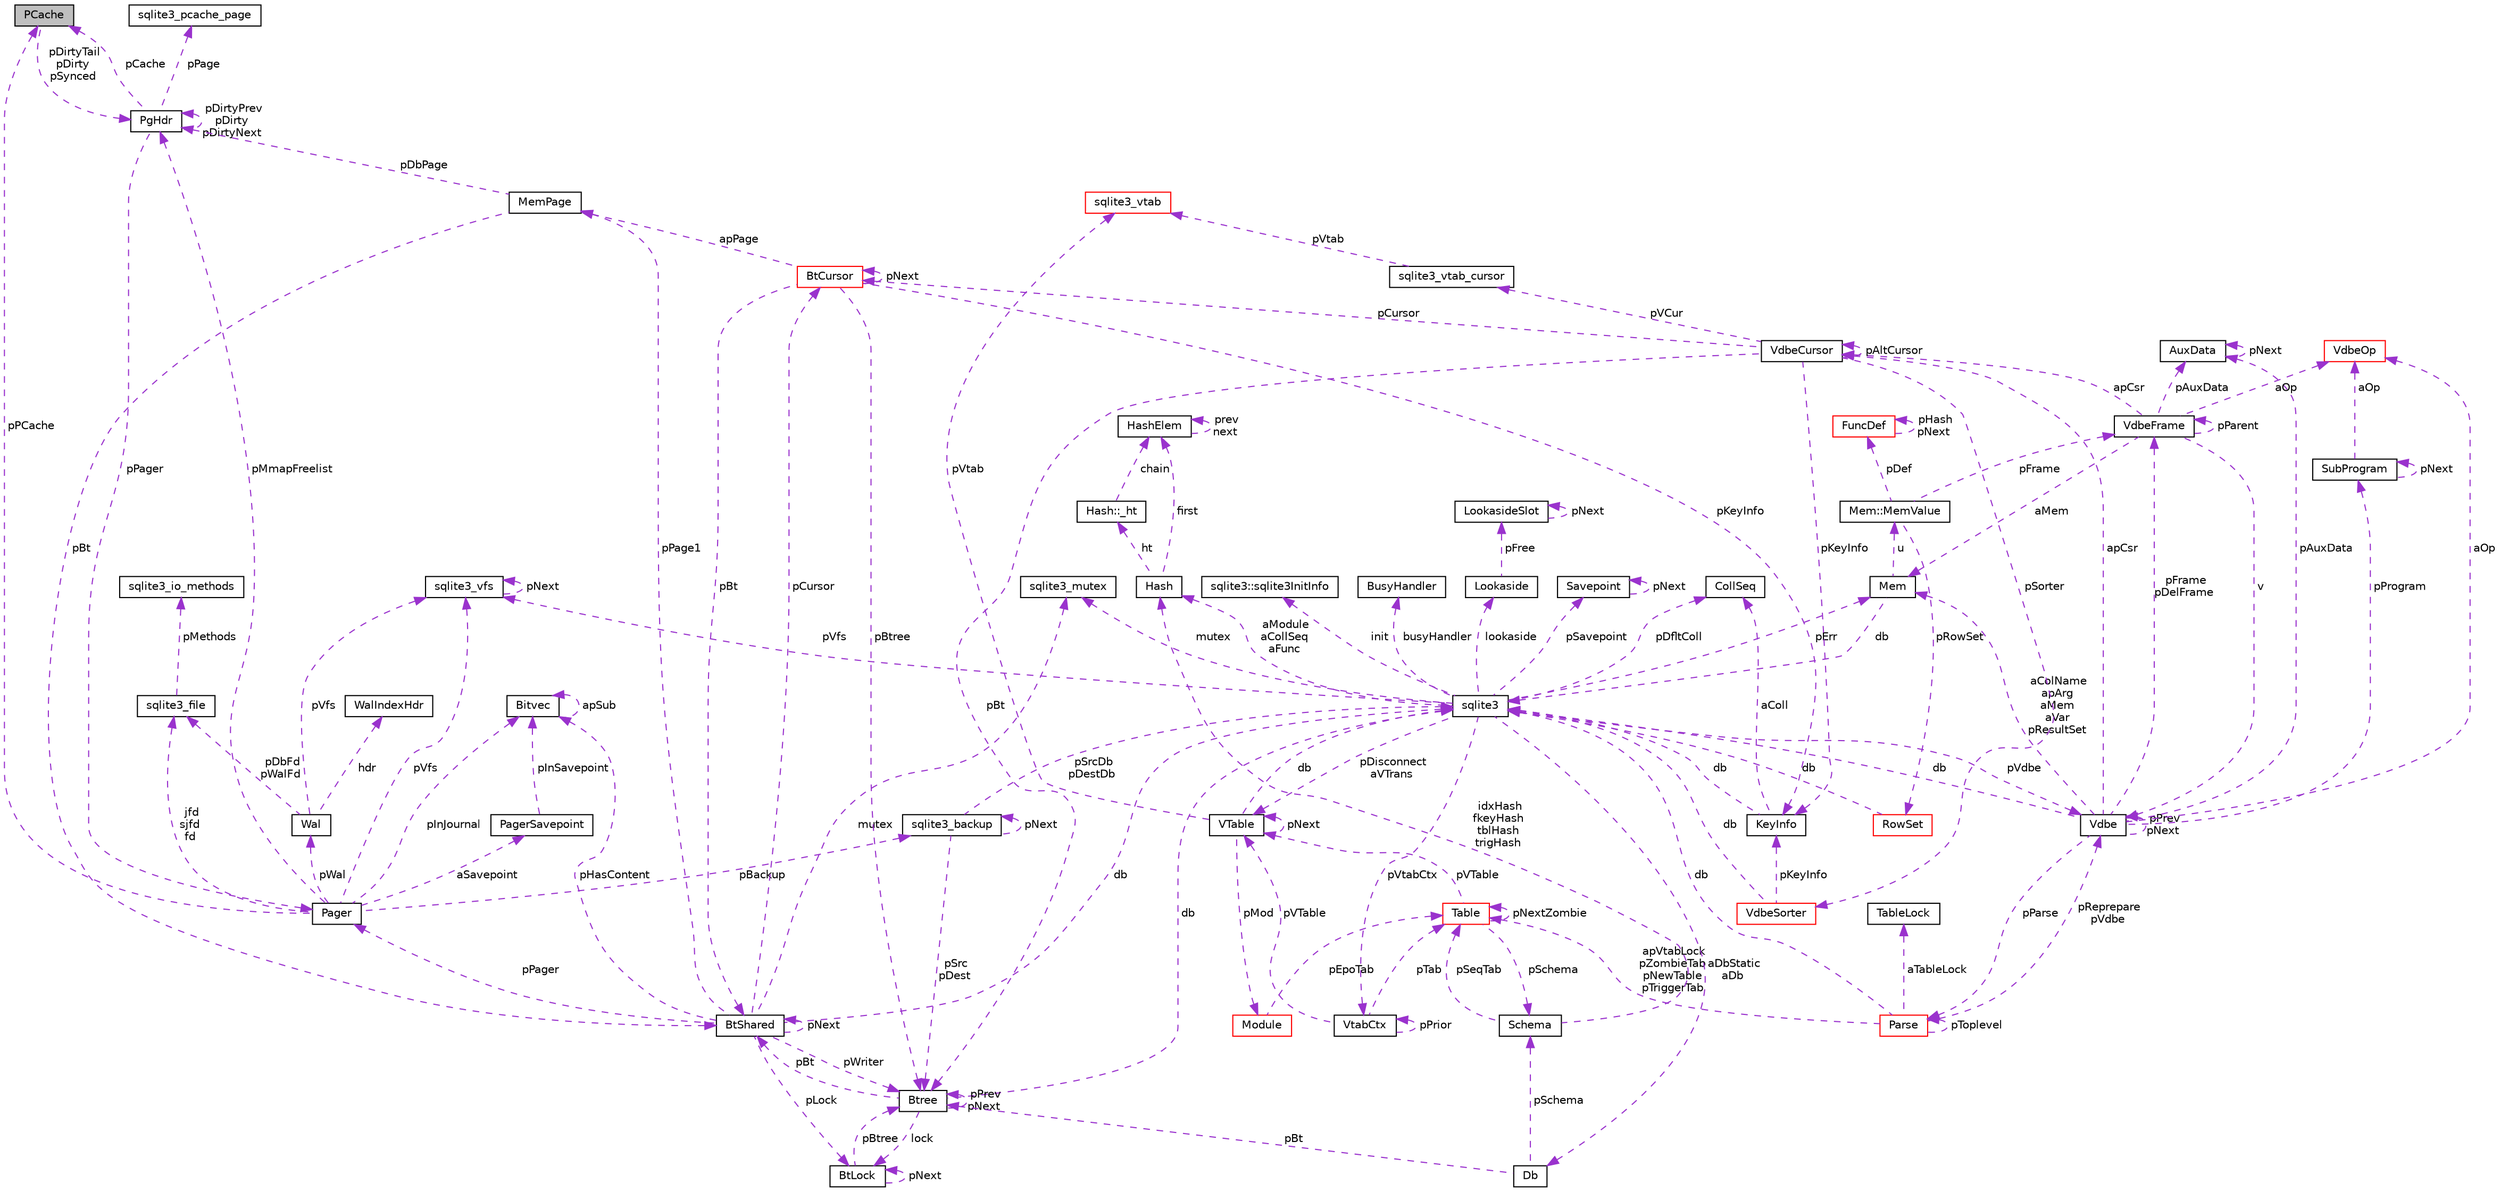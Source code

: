 digraph "PCache"
{
  edge [fontname="Helvetica",fontsize="10",labelfontname="Helvetica",labelfontsize="10"];
  node [fontname="Helvetica",fontsize="10",shape=record];
  Node1 [label="PCache",height=0.2,width=0.4,color="black", fillcolor="grey75", style="filled", fontcolor="black"];
  Node2 -> Node1 [dir="back",color="darkorchid3",fontsize="10",style="dashed",label=" pDirtyTail\npDirty\npSynced" ,fontname="Helvetica"];
  Node2 [label="PgHdr",height=0.2,width=0.4,color="black", fillcolor="white", style="filled",URL="$structPgHdr.html"];
  Node3 -> Node2 [dir="back",color="darkorchid3",fontsize="10",style="dashed",label=" pPage" ,fontname="Helvetica"];
  Node3 [label="sqlite3_pcache_page",height=0.2,width=0.4,color="black", fillcolor="white", style="filled",URL="$structsqlite3__pcache__page.html"];
  Node1 -> Node2 [dir="back",color="darkorchid3",fontsize="10",style="dashed",label=" pCache" ,fontname="Helvetica"];
  Node2 -> Node2 [dir="back",color="darkorchid3",fontsize="10",style="dashed",label=" pDirtyPrev\npDirty\npDirtyNext" ,fontname="Helvetica"];
  Node4 -> Node2 [dir="back",color="darkorchid3",fontsize="10",style="dashed",label=" pPager" ,fontname="Helvetica"];
  Node4 [label="Pager",height=0.2,width=0.4,color="black", fillcolor="white", style="filled",URL="$structPager.html"];
  Node1 -> Node4 [dir="back",color="darkorchid3",fontsize="10",style="dashed",label=" pPCache" ,fontname="Helvetica"];
  Node5 -> Node4 [dir="back",color="darkorchid3",fontsize="10",style="dashed",label=" pBackup" ,fontname="Helvetica"];
  Node5 [label="sqlite3_backup",height=0.2,width=0.4,color="black", fillcolor="white", style="filled",URL="$structsqlite3__backup.html"];
  Node5 -> Node5 [dir="back",color="darkorchid3",fontsize="10",style="dashed",label=" pNext" ,fontname="Helvetica"];
  Node6 -> Node5 [dir="back",color="darkorchid3",fontsize="10",style="dashed",label=" pSrcDb\npDestDb" ,fontname="Helvetica"];
  Node6 [label="sqlite3",height=0.2,width=0.4,color="black", fillcolor="white", style="filled",URL="$structsqlite3.html"];
  Node7 -> Node6 [dir="back",color="darkorchid3",fontsize="10",style="dashed",label=" pErr" ,fontname="Helvetica"];
  Node7 [label="Mem",height=0.2,width=0.4,color="black", fillcolor="white", style="filled",URL="$structMem.html"];
  Node8 -> Node7 [dir="back",color="darkorchid3",fontsize="10",style="dashed",label=" u" ,fontname="Helvetica"];
  Node8 [label="Mem::MemValue",height=0.2,width=0.4,color="black", fillcolor="white", style="filled",URL="$unionMem_1_1MemValue.html"];
  Node9 -> Node8 [dir="back",color="darkorchid3",fontsize="10",style="dashed",label=" pFrame" ,fontname="Helvetica"];
  Node9 [label="VdbeFrame",height=0.2,width=0.4,color="black", fillcolor="white", style="filled",URL="$structVdbeFrame.html"];
  Node7 -> Node9 [dir="back",color="darkorchid3",fontsize="10",style="dashed",label=" aMem" ,fontname="Helvetica"];
  Node10 -> Node9 [dir="back",color="darkorchid3",fontsize="10",style="dashed",label=" v" ,fontname="Helvetica"];
  Node10 [label="Vdbe",height=0.2,width=0.4,color="black", fillcolor="white", style="filled",URL="$structVdbe.html"];
  Node7 -> Node10 [dir="back",color="darkorchid3",fontsize="10",style="dashed",label=" aColName\napArg\naMem\naVar\npResultSet" ,fontname="Helvetica"];
  Node10 -> Node10 [dir="back",color="darkorchid3",fontsize="10",style="dashed",label=" pPrev\npNext" ,fontname="Helvetica"];
  Node6 -> Node10 [dir="back",color="darkorchid3",fontsize="10",style="dashed",label=" db" ,fontname="Helvetica"];
  Node9 -> Node10 [dir="back",color="darkorchid3",fontsize="10",style="dashed",label=" pFrame\npDelFrame" ,fontname="Helvetica"];
  Node11 -> Node10 [dir="back",color="darkorchid3",fontsize="10",style="dashed",label=" pAuxData" ,fontname="Helvetica"];
  Node11 [label="AuxData",height=0.2,width=0.4,color="black", fillcolor="white", style="filled",URL="$structAuxData.html"];
  Node11 -> Node11 [dir="back",color="darkorchid3",fontsize="10",style="dashed",label=" pNext" ,fontname="Helvetica"];
  Node12 -> Node10 [dir="back",color="darkorchid3",fontsize="10",style="dashed",label=" pProgram" ,fontname="Helvetica"];
  Node12 [label="SubProgram",height=0.2,width=0.4,color="black", fillcolor="white", style="filled",URL="$structSubProgram.html"];
  Node12 -> Node12 [dir="back",color="darkorchid3",fontsize="10",style="dashed",label=" pNext" ,fontname="Helvetica"];
  Node13 -> Node12 [dir="back",color="darkorchid3",fontsize="10",style="dashed",label=" aOp" ,fontname="Helvetica"];
  Node13 [label="VdbeOp",height=0.2,width=0.4,color="red", fillcolor="white", style="filled",URL="$structVdbeOp.html"];
  Node14 -> Node10 [dir="back",color="darkorchid3",fontsize="10",style="dashed",label=" apCsr" ,fontname="Helvetica"];
  Node14 [label="VdbeCursor",height=0.2,width=0.4,color="black", fillcolor="white", style="filled",URL="$structVdbeCursor.html"];
  Node15 -> Node14 [dir="back",color="darkorchid3",fontsize="10",style="dashed",label=" pCursor" ,fontname="Helvetica"];
  Node15 [label="BtCursor",height=0.2,width=0.4,color="red", fillcolor="white", style="filled",URL="$structBtCursor.html"];
  Node15 -> Node15 [dir="back",color="darkorchid3",fontsize="10",style="dashed",label=" pNext" ,fontname="Helvetica"];
  Node16 -> Node15 [dir="back",color="darkorchid3",fontsize="10",style="dashed",label=" pBt" ,fontname="Helvetica"];
  Node16 [label="BtShared",height=0.2,width=0.4,color="black", fillcolor="white", style="filled",URL="$structBtShared.html"];
  Node15 -> Node16 [dir="back",color="darkorchid3",fontsize="10",style="dashed",label=" pCursor" ,fontname="Helvetica"];
  Node16 -> Node16 [dir="back",color="darkorchid3",fontsize="10",style="dashed",label=" pNext" ,fontname="Helvetica"];
  Node6 -> Node16 [dir="back",color="darkorchid3",fontsize="10",style="dashed",label=" db" ,fontname="Helvetica"];
  Node17 -> Node16 [dir="back",color="darkorchid3",fontsize="10",style="dashed",label=" pHasContent" ,fontname="Helvetica"];
  Node17 [label="Bitvec",height=0.2,width=0.4,color="black", fillcolor="white", style="filled",URL="$structBitvec.html"];
  Node17 -> Node17 [dir="back",color="darkorchid3",fontsize="10",style="dashed",label=" apSub" ,fontname="Helvetica"];
  Node18 -> Node16 [dir="back",color="darkorchid3",fontsize="10",style="dashed",label=" mutex" ,fontname="Helvetica"];
  Node18 [label="sqlite3_mutex",height=0.2,width=0.4,color="black", fillcolor="white", style="filled",URL="$structsqlite3__mutex.html"];
  Node19 -> Node16 [dir="back",color="darkorchid3",fontsize="10",style="dashed",label=" pLock" ,fontname="Helvetica"];
  Node19 [label="BtLock",height=0.2,width=0.4,color="black", fillcolor="white", style="filled",URL="$structBtLock.html"];
  Node19 -> Node19 [dir="back",color="darkorchid3",fontsize="10",style="dashed",label=" pNext" ,fontname="Helvetica"];
  Node20 -> Node19 [dir="back",color="darkorchid3",fontsize="10",style="dashed",label=" pBtree" ,fontname="Helvetica"];
  Node20 [label="Btree",height=0.2,width=0.4,color="black", fillcolor="white", style="filled",URL="$structBtree.html"];
  Node16 -> Node20 [dir="back",color="darkorchid3",fontsize="10",style="dashed",label=" pBt" ,fontname="Helvetica"];
  Node6 -> Node20 [dir="back",color="darkorchid3",fontsize="10",style="dashed",label=" db" ,fontname="Helvetica"];
  Node19 -> Node20 [dir="back",color="darkorchid3",fontsize="10",style="dashed",label=" lock" ,fontname="Helvetica"];
  Node20 -> Node20 [dir="back",color="darkorchid3",fontsize="10",style="dashed",label=" pPrev\npNext" ,fontname="Helvetica"];
  Node21 -> Node16 [dir="back",color="darkorchid3",fontsize="10",style="dashed",label=" pPage1" ,fontname="Helvetica"];
  Node21 [label="MemPage",height=0.2,width=0.4,color="black", fillcolor="white", style="filled",URL="$structMemPage.html"];
  Node16 -> Node21 [dir="back",color="darkorchid3",fontsize="10",style="dashed",label=" pBt" ,fontname="Helvetica"];
  Node2 -> Node21 [dir="back",color="darkorchid3",fontsize="10",style="dashed",label=" pDbPage" ,fontname="Helvetica"];
  Node20 -> Node16 [dir="back",color="darkorchid3",fontsize="10",style="dashed",label=" pWriter" ,fontname="Helvetica"];
  Node4 -> Node16 [dir="back",color="darkorchid3",fontsize="10",style="dashed",label=" pPager" ,fontname="Helvetica"];
  Node21 -> Node15 [dir="back",color="darkorchid3",fontsize="10",style="dashed",label=" apPage" ,fontname="Helvetica"];
  Node22 -> Node15 [dir="back",color="darkorchid3",fontsize="10",style="dashed",label=" pKeyInfo" ,fontname="Helvetica"];
  Node22 [label="KeyInfo",height=0.2,width=0.4,color="black", fillcolor="white", style="filled",URL="$structKeyInfo.html"];
  Node6 -> Node22 [dir="back",color="darkorchid3",fontsize="10",style="dashed",label=" db" ,fontname="Helvetica"];
  Node23 -> Node22 [dir="back",color="darkorchid3",fontsize="10",style="dashed",label=" aColl" ,fontname="Helvetica"];
  Node23 [label="CollSeq",height=0.2,width=0.4,color="black", fillcolor="white", style="filled",URL="$structCollSeq.html"];
  Node20 -> Node15 [dir="back",color="darkorchid3",fontsize="10",style="dashed",label=" pBtree" ,fontname="Helvetica"];
  Node24 -> Node14 [dir="back",color="darkorchid3",fontsize="10",style="dashed",label=" pVCur" ,fontname="Helvetica"];
  Node24 [label="sqlite3_vtab_cursor",height=0.2,width=0.4,color="black", fillcolor="white", style="filled",URL="$structsqlite3__vtab__cursor.html"];
  Node25 -> Node24 [dir="back",color="darkorchid3",fontsize="10",style="dashed",label=" pVtab" ,fontname="Helvetica"];
  Node25 [label="sqlite3_vtab",height=0.2,width=0.4,color="red", fillcolor="white", style="filled",URL="$structsqlite3__vtab.html"];
  Node14 -> Node14 [dir="back",color="darkorchid3",fontsize="10",style="dashed",label=" pAltCursor" ,fontname="Helvetica"];
  Node22 -> Node14 [dir="back",color="darkorchid3",fontsize="10",style="dashed",label=" pKeyInfo" ,fontname="Helvetica"];
  Node20 -> Node14 [dir="back",color="darkorchid3",fontsize="10",style="dashed",label=" pBt" ,fontname="Helvetica"];
  Node26 -> Node14 [dir="back",color="darkorchid3",fontsize="10",style="dashed",label=" pSorter" ,fontname="Helvetica"];
  Node26 [label="VdbeSorter",height=0.2,width=0.4,color="red", fillcolor="white", style="filled",URL="$structVdbeSorter.html"];
  Node6 -> Node26 [dir="back",color="darkorchid3",fontsize="10",style="dashed",label=" db" ,fontname="Helvetica"];
  Node22 -> Node26 [dir="back",color="darkorchid3",fontsize="10",style="dashed",label=" pKeyInfo" ,fontname="Helvetica"];
  Node27 -> Node10 [dir="back",color="darkorchid3",fontsize="10",style="dashed",label=" pParse" ,fontname="Helvetica"];
  Node27 [label="Parse",height=0.2,width=0.4,color="red", fillcolor="white", style="filled",URL="$structParse.html"];
  Node10 -> Node27 [dir="back",color="darkorchid3",fontsize="10",style="dashed",label=" pReprepare\npVdbe" ,fontname="Helvetica"];
  Node6 -> Node27 [dir="back",color="darkorchid3",fontsize="10",style="dashed",label=" db" ,fontname="Helvetica"];
  Node28 -> Node27 [dir="back",color="darkorchid3",fontsize="10",style="dashed",label=" aTableLock" ,fontname="Helvetica"];
  Node28 [label="TableLock",height=0.2,width=0.4,color="black", fillcolor="white", style="filled",URL="$structTableLock.html"];
  Node29 -> Node27 [dir="back",color="darkorchid3",fontsize="10",style="dashed",label=" apVtabLock\npZombieTab\npNewTable\npTriggerTab" ,fontname="Helvetica"];
  Node29 [label="Table",height=0.2,width=0.4,color="red", fillcolor="white", style="filled",URL="$structTable.html"];
  Node30 -> Node29 [dir="back",color="darkorchid3",fontsize="10",style="dashed",label=" pSchema" ,fontname="Helvetica"];
  Node30 [label="Schema",height=0.2,width=0.4,color="black", fillcolor="white", style="filled",URL="$structSchema.html"];
  Node29 -> Node30 [dir="back",color="darkorchid3",fontsize="10",style="dashed",label=" pSeqTab" ,fontname="Helvetica"];
  Node31 -> Node30 [dir="back",color="darkorchid3",fontsize="10",style="dashed",label=" idxHash\nfkeyHash\ntblHash\ntrigHash" ,fontname="Helvetica"];
  Node31 [label="Hash",height=0.2,width=0.4,color="black", fillcolor="white", style="filled",URL="$structHash.html"];
  Node32 -> Node31 [dir="back",color="darkorchid3",fontsize="10",style="dashed",label=" ht" ,fontname="Helvetica"];
  Node32 [label="Hash::_ht",height=0.2,width=0.4,color="black", fillcolor="white", style="filled",URL="$structHash_1_1__ht.html"];
  Node33 -> Node32 [dir="back",color="darkorchid3",fontsize="10",style="dashed",label=" chain" ,fontname="Helvetica"];
  Node33 [label="HashElem",height=0.2,width=0.4,color="black", fillcolor="white", style="filled",URL="$structHashElem.html"];
  Node33 -> Node33 [dir="back",color="darkorchid3",fontsize="10",style="dashed",label=" prev\nnext" ,fontname="Helvetica"];
  Node33 -> Node31 [dir="back",color="darkorchid3",fontsize="10",style="dashed",label=" first" ,fontname="Helvetica"];
  Node34 -> Node29 [dir="back",color="darkorchid3",fontsize="10",style="dashed",label=" pVTable" ,fontname="Helvetica"];
  Node34 [label="VTable",height=0.2,width=0.4,color="black", fillcolor="white", style="filled",URL="$structVTable.html"];
  Node6 -> Node34 [dir="back",color="darkorchid3",fontsize="10",style="dashed",label=" db" ,fontname="Helvetica"];
  Node34 -> Node34 [dir="back",color="darkorchid3",fontsize="10",style="dashed",label=" pNext" ,fontname="Helvetica"];
  Node35 -> Node34 [dir="back",color="darkorchid3",fontsize="10",style="dashed",label=" pMod" ,fontname="Helvetica"];
  Node35 [label="Module",height=0.2,width=0.4,color="red", fillcolor="white", style="filled",URL="$structModule.html"];
  Node29 -> Node35 [dir="back",color="darkorchid3",fontsize="10",style="dashed",label=" pEpoTab" ,fontname="Helvetica"];
  Node25 -> Node34 [dir="back",color="darkorchid3",fontsize="10",style="dashed",label=" pVtab" ,fontname="Helvetica"];
  Node29 -> Node29 [dir="back",color="darkorchid3",fontsize="10",style="dashed",label=" pNextZombie" ,fontname="Helvetica"];
  Node27 -> Node27 [dir="back",color="darkorchid3",fontsize="10",style="dashed",label=" pToplevel" ,fontname="Helvetica"];
  Node13 -> Node10 [dir="back",color="darkorchid3",fontsize="10",style="dashed",label=" aOp" ,fontname="Helvetica"];
  Node9 -> Node9 [dir="back",color="darkorchid3",fontsize="10",style="dashed",label=" pParent" ,fontname="Helvetica"];
  Node11 -> Node9 [dir="back",color="darkorchid3",fontsize="10",style="dashed",label=" pAuxData" ,fontname="Helvetica"];
  Node14 -> Node9 [dir="back",color="darkorchid3",fontsize="10",style="dashed",label=" apCsr" ,fontname="Helvetica"];
  Node13 -> Node9 [dir="back",color="darkorchid3",fontsize="10",style="dashed",label=" aOp" ,fontname="Helvetica"];
  Node36 -> Node8 [dir="back",color="darkorchid3",fontsize="10",style="dashed",label=" pRowSet" ,fontname="Helvetica"];
  Node36 [label="RowSet",height=0.2,width=0.4,color="red", fillcolor="white", style="filled",URL="$structRowSet.html"];
  Node6 -> Node36 [dir="back",color="darkorchid3",fontsize="10",style="dashed",label=" db" ,fontname="Helvetica"];
  Node37 -> Node8 [dir="back",color="darkorchid3",fontsize="10",style="dashed",label=" pDef" ,fontname="Helvetica"];
  Node37 [label="FuncDef",height=0.2,width=0.4,color="red", fillcolor="white", style="filled",URL="$structFuncDef.html"];
  Node37 -> Node37 [dir="back",color="darkorchid3",fontsize="10",style="dashed",label=" pHash\npNext" ,fontname="Helvetica"];
  Node6 -> Node7 [dir="back",color="darkorchid3",fontsize="10",style="dashed",label=" db" ,fontname="Helvetica"];
  Node10 -> Node6 [dir="back",color="darkorchid3",fontsize="10",style="dashed",label=" pVdbe" ,fontname="Helvetica"];
  Node38 -> Node6 [dir="back",color="darkorchid3",fontsize="10",style="dashed",label=" pSavepoint" ,fontname="Helvetica"];
  Node38 [label="Savepoint",height=0.2,width=0.4,color="black", fillcolor="white", style="filled",URL="$structSavepoint.html"];
  Node38 -> Node38 [dir="back",color="darkorchid3",fontsize="10",style="dashed",label=" pNext" ,fontname="Helvetica"];
  Node39 -> Node6 [dir="back",color="darkorchid3",fontsize="10",style="dashed",label=" lookaside" ,fontname="Helvetica"];
  Node39 [label="Lookaside",height=0.2,width=0.4,color="black", fillcolor="white", style="filled",URL="$structLookaside.html"];
  Node40 -> Node39 [dir="back",color="darkorchid3",fontsize="10",style="dashed",label=" pFree" ,fontname="Helvetica"];
  Node40 [label="LookasideSlot",height=0.2,width=0.4,color="black", fillcolor="white", style="filled",URL="$structLookasideSlot.html"];
  Node40 -> Node40 [dir="back",color="darkorchid3",fontsize="10",style="dashed",label=" pNext" ,fontname="Helvetica"];
  Node18 -> Node6 [dir="back",color="darkorchid3",fontsize="10",style="dashed",label=" mutex" ,fontname="Helvetica"];
  Node41 -> Node6 [dir="back",color="darkorchid3",fontsize="10",style="dashed",label=" pVfs" ,fontname="Helvetica"];
  Node41 [label="sqlite3_vfs",height=0.2,width=0.4,color="black", fillcolor="white", style="filled",URL="$structsqlite3__vfs.html"];
  Node41 -> Node41 [dir="back",color="darkorchid3",fontsize="10",style="dashed",label=" pNext" ,fontname="Helvetica"];
  Node42 -> Node6 [dir="back",color="darkorchid3",fontsize="10",style="dashed",label=" init" ,fontname="Helvetica"];
  Node42 [label="sqlite3::sqlite3InitInfo",height=0.2,width=0.4,color="black", fillcolor="white", style="filled",URL="$structsqlite3_1_1sqlite3InitInfo.html"];
  Node43 -> Node6 [dir="back",color="darkorchid3",fontsize="10",style="dashed",label=" busyHandler" ,fontname="Helvetica"];
  Node43 [label="BusyHandler",height=0.2,width=0.4,color="black", fillcolor="white", style="filled",URL="$structBusyHandler.html"];
  Node44 -> Node6 [dir="back",color="darkorchid3",fontsize="10",style="dashed",label=" pVtabCtx" ,fontname="Helvetica"];
  Node44 [label="VtabCtx",height=0.2,width=0.4,color="black", fillcolor="white", style="filled",URL="$structVtabCtx.html"];
  Node44 -> Node44 [dir="back",color="darkorchid3",fontsize="10",style="dashed",label=" pPrior" ,fontname="Helvetica"];
  Node34 -> Node44 [dir="back",color="darkorchid3",fontsize="10",style="dashed",label=" pVTable" ,fontname="Helvetica"];
  Node29 -> Node44 [dir="back",color="darkorchid3",fontsize="10",style="dashed",label=" pTab" ,fontname="Helvetica"];
  Node23 -> Node6 [dir="back",color="darkorchid3",fontsize="10",style="dashed",label=" pDfltColl" ,fontname="Helvetica"];
  Node34 -> Node6 [dir="back",color="darkorchid3",fontsize="10",style="dashed",label=" pDisconnect\naVTrans" ,fontname="Helvetica"];
  Node45 -> Node6 [dir="back",color="darkorchid3",fontsize="10",style="dashed",label=" aDbStatic\naDb" ,fontname="Helvetica"];
  Node45 [label="Db",height=0.2,width=0.4,color="black", fillcolor="white", style="filled",URL="$structDb.html"];
  Node30 -> Node45 [dir="back",color="darkorchid3",fontsize="10",style="dashed",label=" pSchema" ,fontname="Helvetica"];
  Node20 -> Node45 [dir="back",color="darkorchid3",fontsize="10",style="dashed",label=" pBt" ,fontname="Helvetica"];
  Node31 -> Node6 [dir="back",color="darkorchid3",fontsize="10",style="dashed",label=" aModule\naCollSeq\naFunc" ,fontname="Helvetica"];
  Node20 -> Node5 [dir="back",color="darkorchid3",fontsize="10",style="dashed",label=" pSrc\npDest" ,fontname="Helvetica"];
  Node17 -> Node4 [dir="back",color="darkorchid3",fontsize="10",style="dashed",label=" pInJournal" ,fontname="Helvetica"];
  Node46 -> Node4 [dir="back",color="darkorchid3",fontsize="10",style="dashed",label=" jfd\nsjfd\nfd" ,fontname="Helvetica"];
  Node46 [label="sqlite3_file",height=0.2,width=0.4,color="black", fillcolor="white", style="filled",URL="$structsqlite3__file.html"];
  Node47 -> Node46 [dir="back",color="darkorchid3",fontsize="10",style="dashed",label=" pMethods" ,fontname="Helvetica"];
  Node47 [label="sqlite3_io_methods",height=0.2,width=0.4,color="black", fillcolor="white", style="filled",URL="$structsqlite3__io__methods.html"];
  Node41 -> Node4 [dir="back",color="darkorchid3",fontsize="10",style="dashed",label=" pVfs" ,fontname="Helvetica"];
  Node2 -> Node4 [dir="back",color="darkorchid3",fontsize="10",style="dashed",label=" pMmapFreelist" ,fontname="Helvetica"];
  Node48 -> Node4 [dir="back",color="darkorchid3",fontsize="10",style="dashed",label=" pWal" ,fontname="Helvetica"];
  Node48 [label="Wal",height=0.2,width=0.4,color="black", fillcolor="white", style="filled",URL="$structWal.html"];
  Node46 -> Node48 [dir="back",color="darkorchid3",fontsize="10",style="dashed",label=" pDbFd\npWalFd" ,fontname="Helvetica"];
  Node41 -> Node48 [dir="back",color="darkorchid3",fontsize="10",style="dashed",label=" pVfs" ,fontname="Helvetica"];
  Node49 -> Node48 [dir="back",color="darkorchid3",fontsize="10",style="dashed",label=" hdr" ,fontname="Helvetica"];
  Node49 [label="WalIndexHdr",height=0.2,width=0.4,color="black", fillcolor="white", style="filled",URL="$structWalIndexHdr.html"];
  Node50 -> Node4 [dir="back",color="darkorchid3",fontsize="10",style="dashed",label=" aSavepoint" ,fontname="Helvetica"];
  Node50 [label="PagerSavepoint",height=0.2,width=0.4,color="black", fillcolor="white", style="filled",URL="$structPagerSavepoint.html"];
  Node17 -> Node50 [dir="back",color="darkorchid3",fontsize="10",style="dashed",label=" pInSavepoint" ,fontname="Helvetica"];
}
